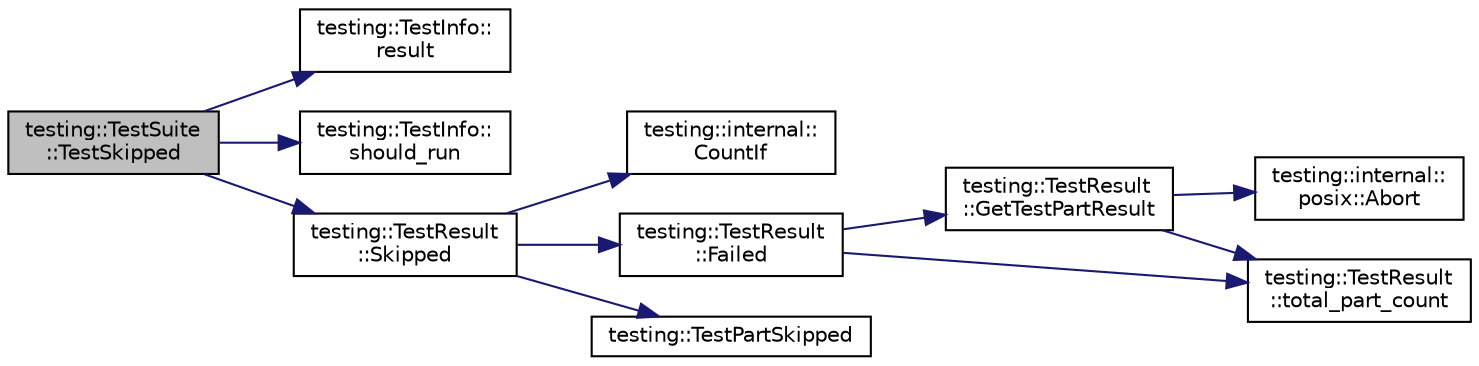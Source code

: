 digraph "testing::TestSuite::TestSkipped"
{
 // LATEX_PDF_SIZE
  bgcolor="transparent";
  edge [fontname="Helvetica",fontsize="10",labelfontname="Helvetica",labelfontsize="10"];
  node [fontname="Helvetica",fontsize="10",shape=record];
  rankdir="LR";
  Node1 [label="testing::TestSuite\l::TestSkipped",height=0.2,width=0.4,color="black", fillcolor="grey75", style="filled", fontcolor="black",tooltip=" "];
  Node1 -> Node2 [color="midnightblue",fontsize="10",style="solid",fontname="Helvetica"];
  Node2 [label="testing::TestInfo::\lresult",height=0.2,width=0.4,color="black",URL="$classtesting_1_1TestInfo.html#aee8cb884c95cd446129aba936b4159e0",tooltip=" "];
  Node1 -> Node3 [color="midnightblue",fontsize="10",style="solid",fontname="Helvetica"];
  Node3 [label="testing::TestInfo::\lshould_run",height=0.2,width=0.4,color="black",URL="$classtesting_1_1TestInfo.html#a866e33b5bc5ab2a6e5375fc7d3af0f96",tooltip=" "];
  Node1 -> Node4 [color="midnightblue",fontsize="10",style="solid",fontname="Helvetica"];
  Node4 [label="testing::TestResult\l::Skipped",height=0.2,width=0.4,color="black",URL="$classtesting_1_1TestResult.html#a4c9e954e0f8c1386206f2e6208c45244",tooltip=" "];
  Node4 -> Node5 [color="midnightblue",fontsize="10",style="solid",fontname="Helvetica"];
  Node5 [label="testing::internal::\lCountIf",height=0.2,width=0.4,color="black",URL="$namespacetesting_1_1internal.html#a1e77a774d910346eff11a86d8df783a5",tooltip=" "];
  Node4 -> Node6 [color="midnightblue",fontsize="10",style="solid",fontname="Helvetica"];
  Node6 [label="testing::TestResult\l::Failed",height=0.2,width=0.4,color="black",URL="$classtesting_1_1TestResult.html#afacc37e8b43c8574e4101bc61723c769",tooltip=" "];
  Node6 -> Node7 [color="midnightblue",fontsize="10",style="solid",fontname="Helvetica"];
  Node7 [label="testing::TestResult\l::GetTestPartResult",height=0.2,width=0.4,color="black",URL="$classtesting_1_1TestResult.html#a765c1e734ac08115757b343d57226bba",tooltip=" "];
  Node7 -> Node8 [color="midnightblue",fontsize="10",style="solid",fontname="Helvetica"];
  Node8 [label="testing::internal::\lposix::Abort",height=0.2,width=0.4,color="black",URL="$namespacetesting_1_1internal_1_1posix.html#a69b8278c59359dd6a6f941b4643db9fb",tooltip=" "];
  Node7 -> Node9 [color="midnightblue",fontsize="10",style="solid",fontname="Helvetica"];
  Node9 [label="testing::TestResult\l::total_part_count",height=0.2,width=0.4,color="black",URL="$classtesting_1_1TestResult.html#a6174aa4019dcda7c34d776b5741c9032",tooltip=" "];
  Node6 -> Node9 [color="midnightblue",fontsize="10",style="solid",fontname="Helvetica"];
  Node4 -> Node10 [color="midnightblue",fontsize="10",style="solid",fontname="Helvetica"];
  Node10 [label="testing::TestPartSkipped",height=0.2,width=0.4,color="black",URL="$namespacetesting.html#a1d38fc0d565b0302b8cbdb7658e21ef6",tooltip=" "];
}
